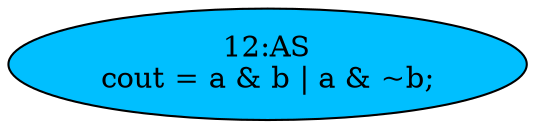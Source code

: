 strict digraph "" {
	node [label="\N"];
	"12:AS"	[ast="<pyverilog.vparser.ast.Assign object at 0x7f4af359f310>",
		def_var="['cout']",
		fillcolor=deepskyblue,
		label="12:AS
cout = a & b | a & ~b;",
		statements="[]",
		style=filled,
		typ=Assign,
		use_var="['a', 'b', 'a', 'b']"];
}
